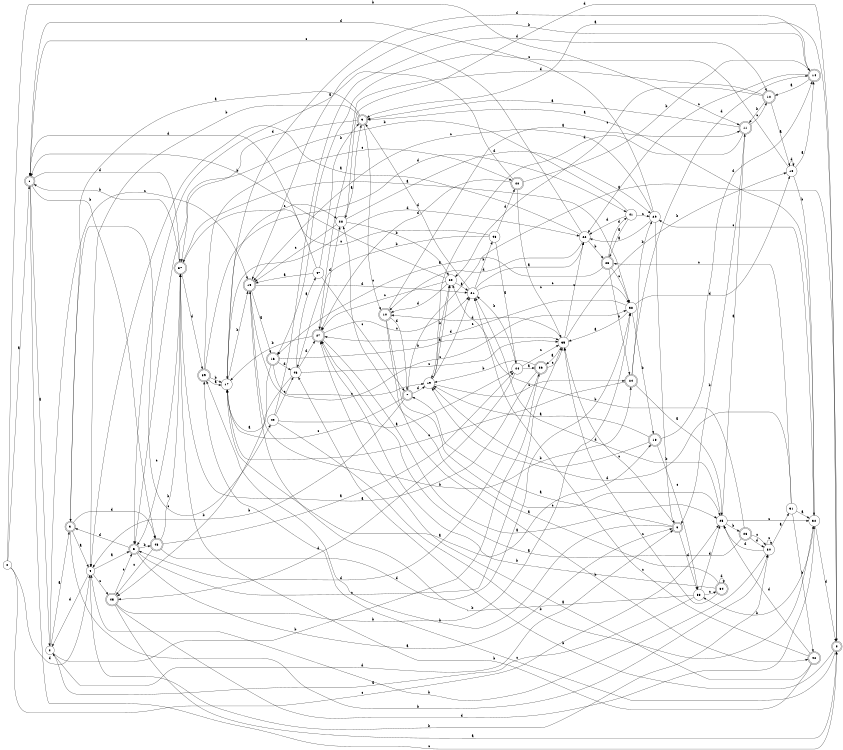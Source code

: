 digraph n40_6 {
__start0 [label="" shape="none"];

rankdir=LR;
size="8,5";

s0 [style="filled", color="black", fillcolor="white" shape="circle", label="0"];
s1 [style="rounded,filled", color="black", fillcolor="white" shape="doublecircle", label="1"];
s2 [style="filled", color="black", fillcolor="white" shape="circle", label="2"];
s3 [style="rounded,filled", color="black", fillcolor="white" shape="doublecircle", label="3"];
s4 [style="filled", color="black", fillcolor="white" shape="circle", label="4"];
s5 [style="rounded,filled", color="black", fillcolor="white" shape="doublecircle", label="5"];
s6 [style="rounded,filled", color="black", fillcolor="white" shape="doublecircle", label="6"];
s7 [style="rounded,filled", color="black", fillcolor="white" shape="doublecircle", label="7"];
s8 [style="rounded,filled", color="black", fillcolor="white" shape="doublecircle", label="8"];
s9 [style="rounded,filled", color="black", fillcolor="white" shape="doublecircle", label="9"];
s10 [style="rounded,filled", color="black", fillcolor="white" shape="doublecircle", label="10"];
s11 [style="rounded,filled", color="black", fillcolor="white" shape="doublecircle", label="11"];
s12 [style="rounded,filled", color="black", fillcolor="white" shape="doublecircle", label="12"];
s13 [style="filled", color="black", fillcolor="white" shape="circle", label="13"];
s14 [style="rounded,filled", color="black", fillcolor="white" shape="doublecircle", label="14"];
s15 [style="rounded,filled", color="black", fillcolor="white" shape="doublecircle", label="15"];
s16 [style="rounded,filled", color="black", fillcolor="white" shape="doublecircle", label="16"];
s17 [style="filled", color="black", fillcolor="white" shape="circle", label="17"];
s18 [style="rounded,filled", color="black", fillcolor="white" shape="doublecircle", label="18"];
s19 [style="filled", color="black", fillcolor="white" shape="circle", label="19"];
s20 [style="filled", color="black", fillcolor="white" shape="circle", label="20"];
s21 [style="filled", color="black", fillcolor="white" shape="circle", label="21"];
s22 [style="filled", color="black", fillcolor="white" shape="circle", label="22"];
s23 [style="rounded,filled", color="black", fillcolor="white" shape="doublecircle", label="23"];
s24 [style="rounded,filled", color="black", fillcolor="white" shape="doublecircle", label="24"];
s25 [style="filled", color="black", fillcolor="white" shape="circle", label="25"];
s26 [style="rounded,filled", color="black", fillcolor="white" shape="doublecircle", label="26"];
s27 [style="rounded,filled", color="black", fillcolor="white" shape="doublecircle", label="27"];
s28 [style="filled", color="black", fillcolor="white" shape="circle", label="28"];
s29 [style="filled", color="black", fillcolor="white" shape="circle", label="29"];
s30 [style="filled", color="black", fillcolor="white" shape="circle", label="30"];
s31 [style="filled", color="black", fillcolor="white" shape="circle", label="31"];
s32 [style="filled", color="black", fillcolor="white" shape="circle", label="32"];
s33 [style="filled", color="black", fillcolor="white" shape="circle", label="33"];
s34 [style="rounded,filled", color="black", fillcolor="white" shape="doublecircle", label="34"];
s35 [style="filled", color="black", fillcolor="white" shape="circle", label="35"];
s36 [style="rounded,filled", color="black", fillcolor="white" shape="doublecircle", label="36"];
s37 [style="rounded,filled", color="black", fillcolor="white" shape="doublecircle", label="37"];
s38 [style="filled", color="black", fillcolor="white" shape="circle", label="38"];
s39 [style="rounded,filled", color="black", fillcolor="white" shape="doublecircle", label="39"];
s40 [style="rounded,filled", color="black", fillcolor="white" shape="doublecircle", label="40"];
s41 [style="filled", color="black", fillcolor="white" shape="circle", label="41"];
s42 [style="rounded,filled", color="black", fillcolor="white" shape="doublecircle", label="42"];
s43 [style="filled", color="black", fillcolor="white" shape="circle", label="43"];
s44 [style="filled", color="black", fillcolor="white" shape="circle", label="44"];
s45 [style="rounded,filled", color="black", fillcolor="white" shape="doublecircle", label="45"];
s46 [style="filled", color="black", fillcolor="white" shape="circle", label="46"];
s47 [style="filled", color="black", fillcolor="white" shape="circle", label="47"];
s48 [style="rounded,filled", color="black", fillcolor="white" shape="doublecircle", label="48"];
s49 [style="filled", color="black", fillcolor="white" shape="circle", label="49"];
s0 -> s1 [label="a"];
s0 -> s11 [label="b"];
s0 -> s25 [label="c"];
s0 -> s4 [label="d"];
s1 -> s2 [label="a"];
s1 -> s48 [label="b"];
s1 -> s8 [label="c"];
s1 -> s37 [label="d"];
s2 -> s3 [label="a"];
s2 -> s36 [label="b"];
s2 -> s15 [label="c"];
s2 -> s6 [label="d"];
s3 -> s4 [label="a"];
s3 -> s30 [label="b"];
s3 -> s49 [label="c"];
s3 -> s48 [label="d"];
s4 -> s5 [label="a"];
s4 -> s30 [label="b"];
s4 -> s45 [label="c"];
s4 -> s2 [label="d"];
s5 -> s6 [label="a"];
s5 -> s48 [label="b"];
s5 -> s35 [label="c"];
s5 -> s3 [label="d"];
s6 -> s7 [label="a"];
s6 -> s39 [label="b"];
s6 -> s35 [label="c"];
s6 -> s33 [label="d"];
s7 -> s8 [label="a"];
s7 -> s4 [label="b"];
s7 -> s17 [label="c"];
s7 -> s19 [label="d"];
s8 -> s9 [label="a"];
s8 -> s46 [label="b"];
s8 -> s39 [label="c"];
s8 -> s28 [label="d"];
s9 -> s3 [label="a"];
s9 -> s4 [label="b"];
s9 -> s10 [label="c"];
s9 -> s37 [label="d"];
s10 -> s11 [label="a"];
s10 -> s42 [label="b"];
s10 -> s25 [label="c"];
s10 -> s7 [label="d"];
s11 -> s9 [label="a"];
s11 -> s6 [label="b"];
s11 -> s12 [label="c"];
s11 -> s19 [label="d"];
s12 -> s13 [label="a"];
s12 -> s11 [label="b"];
s12 -> s20 [label="c"];
s12 -> s27 [label="d"];
s13 -> s14 [label="a"];
s13 -> s32 [label="b"];
s13 -> s16 [label="c"];
s13 -> s13 [label="d"];
s14 -> s12 [label="a"];
s14 -> s15 [label="b"];
s14 -> s22 [label="c"];
s14 -> s17 [label="d"];
s15 -> s16 [label="a"];
s15 -> s24 [label="b"];
s15 -> s38 [label="c"];
s15 -> s21 [label="d"];
s16 -> s17 [label="a"];
s16 -> s35 [label="b"];
s16 -> s19 [label="c"];
s16 -> s46 [label="d"];
s17 -> s18 [label="a"];
s17 -> s15 [label="b"];
s17 -> s28 [label="c"];
s17 -> s22 [label="d"];
s18 -> s19 [label="a"];
s18 -> s19 [label="b"];
s18 -> s33 [label="c"];
s18 -> s14 [label="d"];
s19 -> s20 [label="a"];
s19 -> s20 [label="b"];
s19 -> s24 [label="c"];
s19 -> s21 [label="d"];
s20 -> s21 [label="a"];
s20 -> s1 [label="b"];
s20 -> s27 [label="c"];
s20 -> s10 [label="d"];
s21 -> s22 [label="a"];
s21 -> s43 [label="b"];
s21 -> s38 [label="c"];
s21 -> s9 [label="d"];
s22 -> s4 [label="a"];
s22 -> s23 [label="b"];
s22 -> s1 [label="c"];
s22 -> s10 [label="d"];
s23 -> s16 [label="a"];
s23 -> s24 [label="b"];
s23 -> s38 [label="c"];
s23 -> s41 [label="d"];
s24 -> s25 [label="a"];
s24 -> s29 [label="b"];
s24 -> s17 [label="c"];
s24 -> s14 [label="d"];
s25 -> s11 [label="a"];
s25 -> s26 [label="b"];
s25 -> s32 [label="c"];
s25 -> s21 [label="d"];
s26 -> s27 [label="a"];
s26 -> s20 [label="b"];
s26 -> s30 [label="c"];
s26 -> s30 [label="d"];
s27 -> s25 [label="a"];
s27 -> s17 [label="b"];
s27 -> s21 [label="c"];
s27 -> s28 [label="d"];
s28 -> s9 [label="a"];
s28 -> s20 [label="b"];
s28 -> s15 [label="c"];
s28 -> s29 [label="d"];
s29 -> s22 [label="a"];
s29 -> s6 [label="b"];
s29 -> s15 [label="c"];
s29 -> s1 [label="d"];
s30 -> s31 [label="a"];
s30 -> s4 [label="b"];
s30 -> s30 [label="c"];
s30 -> s25 [label="d"];
s31 -> s32 [label="a"];
s31 -> s42 [label="b"];
s31 -> s23 [label="c"];
s31 -> s19 [label="d"];
s32 -> s9 [label="a"];
s32 -> s33 [label="b"];
s32 -> s29 [label="c"];
s32 -> s8 [label="d"];
s33 -> s2 [label="a"];
s33 -> s15 [label="b"];
s33 -> s34 [label="c"];
s33 -> s25 [label="d"];
s34 -> s28 [label="a"];
s34 -> s27 [label="b"];
s34 -> s35 [label="c"];
s34 -> s34 [label="d"];
s35 -> s36 [label="a"];
s35 -> s13 [label="b"];
s35 -> s22 [label="c"];
s35 -> s10 [label="d"];
s36 -> s37 [label="a"];
s36 -> s19 [label="b"];
s36 -> s35 [label="c"];
s36 -> s5 [label="d"];
s37 -> s38 [label="a"];
s37 -> s1 [label="b"];
s37 -> s5 [label="c"];
s37 -> s39 [label="d"];
s38 -> s35 [label="a"];
s38 -> s18 [label="b"];
s38 -> s27 [label="c"];
s38 -> s13 [label="d"];
s39 -> s17 [label="a"];
s39 -> s17 [label="b"];
s39 -> s40 [label="c"];
s39 -> s41 [label="d"];
s40 -> s5 [label="a"];
s40 -> s14 [label="b"];
s40 -> s35 [label="c"];
s40 -> s27 [label="d"];
s41 -> s23 [label="a"];
s41 -> s5 [label="b"];
s41 -> s29 [label="c"];
s41 -> s22 [label="d"];
s42 -> s27 [label="a"];
s42 -> s37 [label="b"];
s42 -> s21 [label="c"];
s42 -> s25 [label="d"];
s43 -> s44 [label="a"];
s43 -> s46 [label="b"];
s43 -> s37 [label="c"];
s43 -> s40 [label="d"];
s44 -> s36 [label="a"];
s44 -> s21 [label="b"];
s44 -> s35 [label="c"];
s44 -> s45 [label="d"];
s45 -> s8 [label="a"];
s45 -> s38 [label="b"];
s45 -> s5 [label="c"];
s45 -> s32 [label="d"];
s46 -> s47 [label="a"];
s46 -> s45 [label="b"];
s46 -> s35 [label="c"];
s46 -> s27 [label="d"];
s47 -> s15 [label="a"];
s47 -> s9 [label="b"];
s47 -> s7 [label="c"];
s47 -> s1 [label="d"];
s48 -> s44 [label="a"];
s48 -> s37 [label="b"];
s48 -> s45 [label="c"];
s48 -> s38 [label="d"];
s49 -> s44 [label="a"];
s49 -> s32 [label="b"];
s49 -> s46 [label="c"];
s49 -> s12 [label="d"];

}